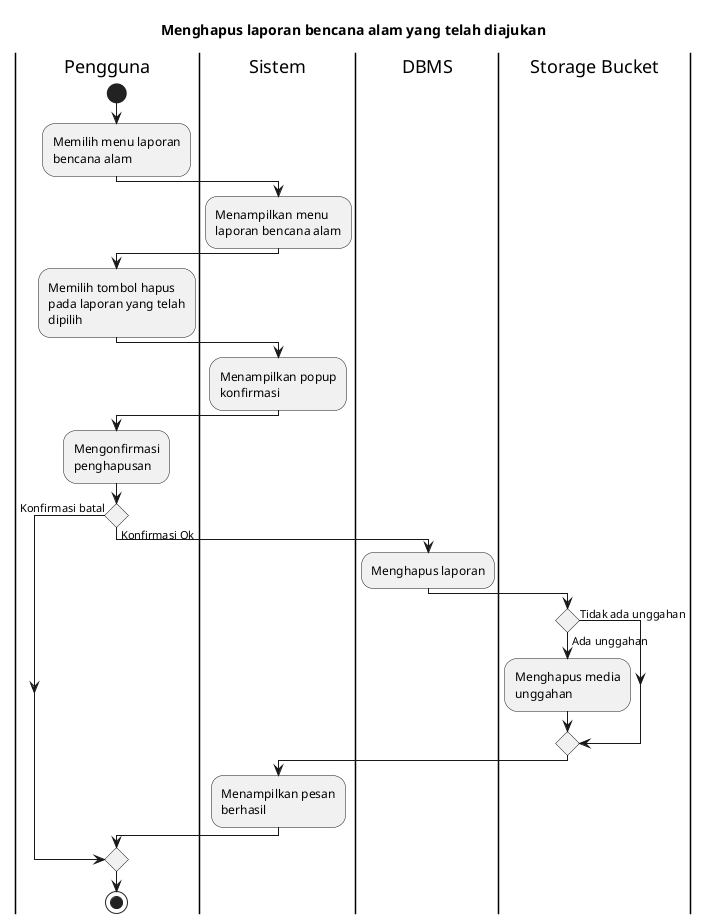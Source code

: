 @startuml UC-MAP-019 - Menghapus laporan bencana alam yang telah diajukan
skinparam wrapWidth 140

title Menghapus laporan bencana alam yang telah diajukan

|Pengguna|
start
:Memilih menu laporan bencana alam;

|Sistem|
:Menampilkan menu laporan bencana alam;

|Pengguna|
:Memilih tombol hapus pada laporan yang telah dipilih;

|Sistem|
:Menampilkan popup konfirmasi;

|Pengguna|
:Mengonfirmasi penghapusan;

if () then (Konfirmasi batal)
else (Konfirmasi Ok)
  |DBMS|
  :Menghapus laporan;

  |Storage Bucket|
  if () then (Tidak ada unggahan)
  else (Ada unggahan)
    :Menghapus media unggahan;
  endif

  |Sistem|
  :Menampilkan pesan berhasil;
endif

|Pengguna|
stop

@enduml